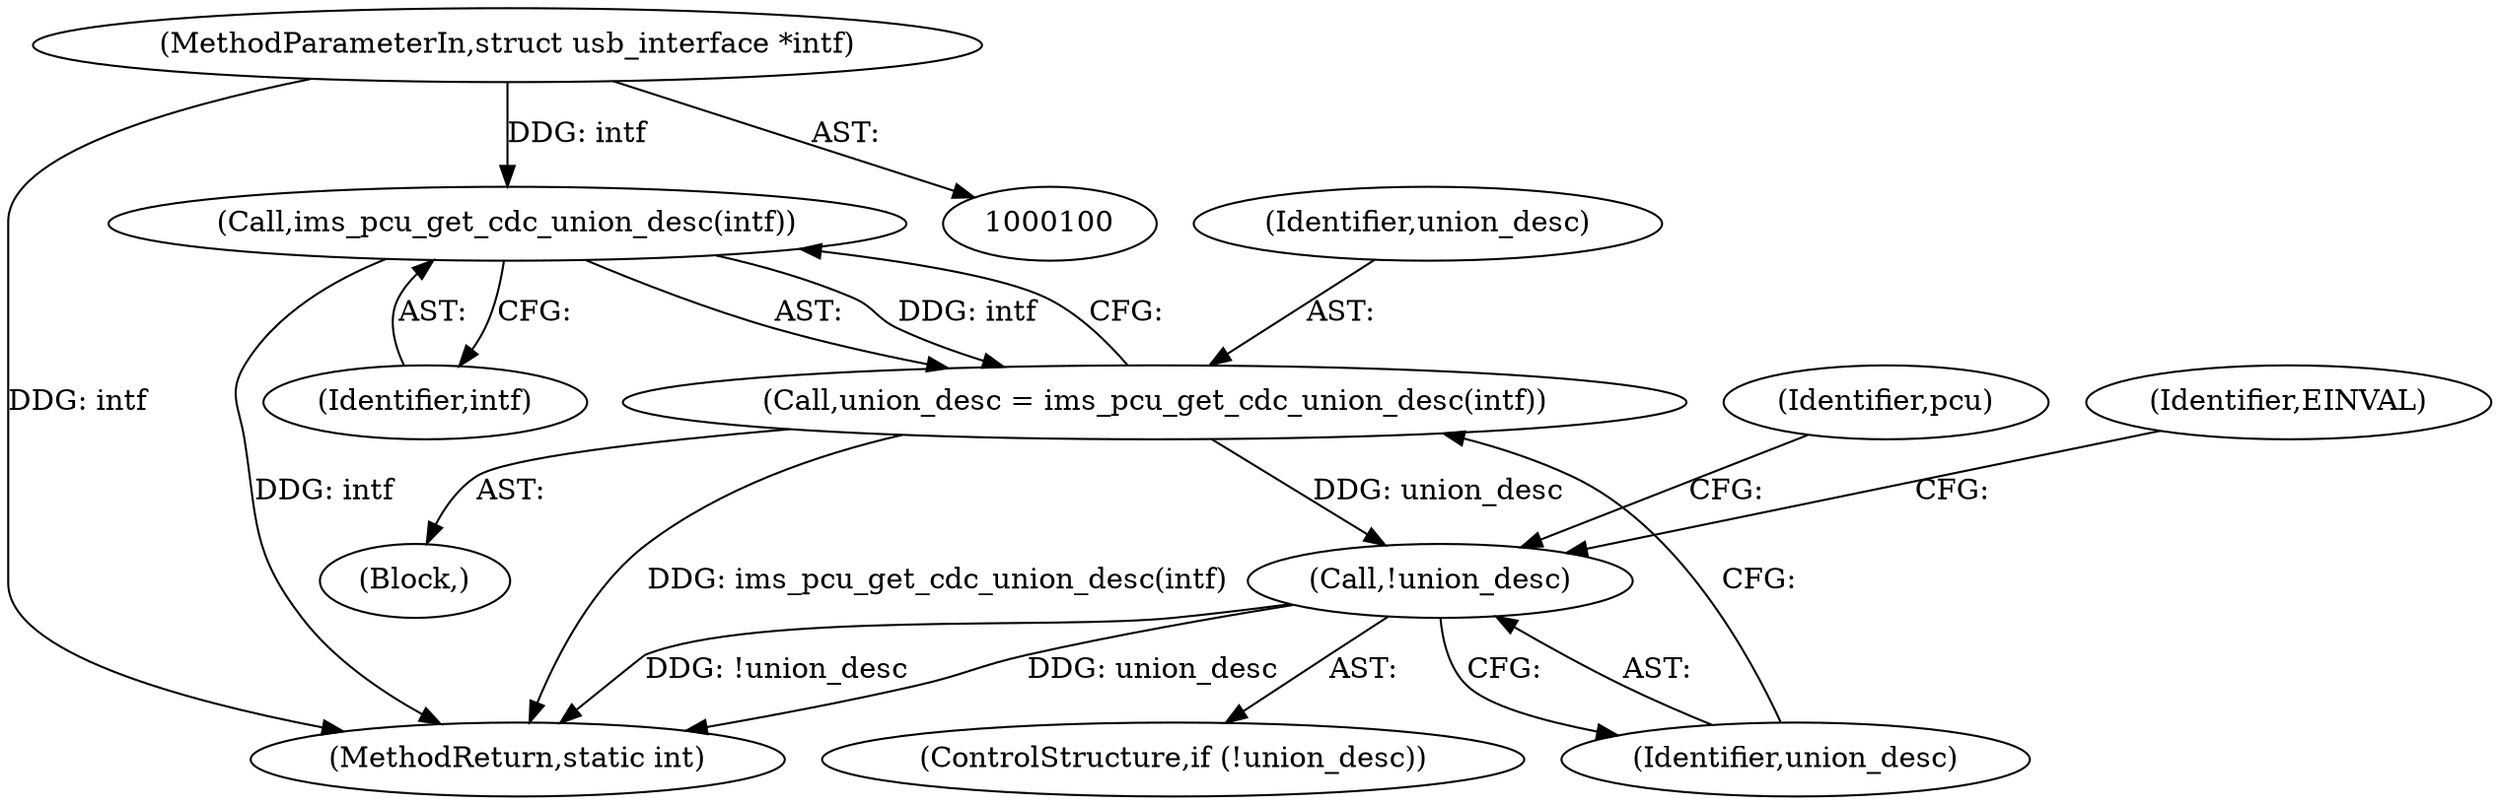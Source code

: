 digraph "0_linux_a0ad220c96692eda76b2e3fd7279f3dcd1d8a8ff@pointer" {
"1000101" [label="(MethodParameterIn,struct usb_interface *intf)"];
"1000108" [label="(Call,ims_pcu_get_cdc_union_desc(intf))"];
"1000106" [label="(Call,union_desc = ims_pcu_get_cdc_union_desc(intf))"];
"1000111" [label="(Call,!union_desc)"];
"1000109" [label="(Identifier,intf)"];
"1000112" [label="(Identifier,union_desc)"];
"1000101" [label="(MethodParameterIn,struct usb_interface *intf)"];
"1000107" [label="(Identifier,union_desc)"];
"1000318" [label="(MethodReturn,static int)"];
"1000106" [label="(Call,union_desc = ims_pcu_get_cdc_union_desc(intf))"];
"1000115" [label="(Identifier,EINVAL)"];
"1000111" [label="(Call,!union_desc)"];
"1000103" [label="(Block,)"];
"1000110" [label="(ControlStructure,if (!union_desc))"];
"1000118" [label="(Identifier,pcu)"];
"1000108" [label="(Call,ims_pcu_get_cdc_union_desc(intf))"];
"1000101" -> "1000100"  [label="AST: "];
"1000101" -> "1000318"  [label="DDG: intf"];
"1000101" -> "1000108"  [label="DDG: intf"];
"1000108" -> "1000106"  [label="AST: "];
"1000108" -> "1000109"  [label="CFG: "];
"1000109" -> "1000108"  [label="AST: "];
"1000106" -> "1000108"  [label="CFG: "];
"1000108" -> "1000318"  [label="DDG: intf"];
"1000108" -> "1000106"  [label="DDG: intf"];
"1000106" -> "1000103"  [label="AST: "];
"1000107" -> "1000106"  [label="AST: "];
"1000112" -> "1000106"  [label="CFG: "];
"1000106" -> "1000318"  [label="DDG: ims_pcu_get_cdc_union_desc(intf)"];
"1000106" -> "1000111"  [label="DDG: union_desc"];
"1000111" -> "1000110"  [label="AST: "];
"1000111" -> "1000112"  [label="CFG: "];
"1000112" -> "1000111"  [label="AST: "];
"1000115" -> "1000111"  [label="CFG: "];
"1000118" -> "1000111"  [label="CFG: "];
"1000111" -> "1000318"  [label="DDG: union_desc"];
"1000111" -> "1000318"  [label="DDG: !union_desc"];
}

